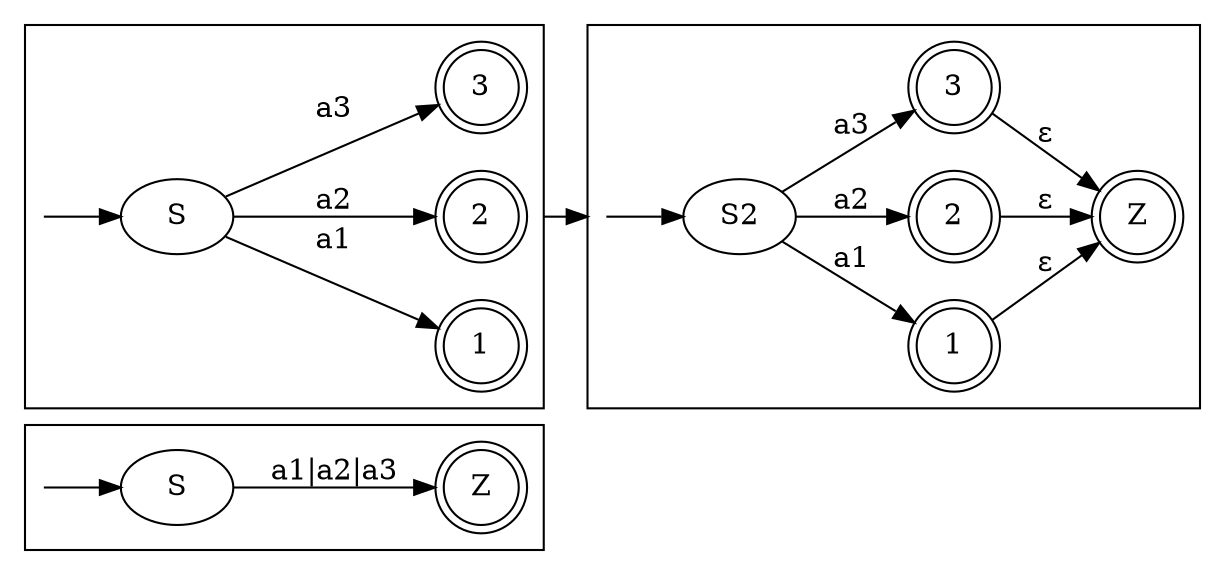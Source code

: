 digraph G {
    rankdir = "LR";
    compound=true;
    node [type=circle];

    subgraph cluster3 {
        S3 [label="S"];
        begin3 [style=invis, fixedsize=true, width=0.01];
        Z3 [label="Z" shape=doublecircle];
        begin3 -> S3;
        S3 -> Z3 [label="a1|a2|a3"];
    }

    subgraph cluster1 {
        cluster1_one [label="1" shape=doublecircle];
        cluster1_two [label="2" shape=doublecircle];
        cluster1_three [label="3" shape=doublecircle];
        begin1 [style=invis, fixedsize=true, width=0.01];
        S1 [label="S"];
        begin1 -> S1;
        S1 -> cluster1_one [label="a1"];
        S1 -> cluster1_two [label="a2"];
        S1 -> cluster1_three [label="a3"];
    }

    subgraph cluster2 {
        cluster2_one [label="1" shape=doublecircle];
        cluster2_two [label="2" shape=doublecircle];
        cluster2_three [label="3" shape=doublecircle];
        begin2 [style=invis, fixedsize=true, width=0.01];
        S2 [label="S2"];
        begin2 -> S2;
        S2 -> cluster2_one [label="a1"];
        S2 -> cluster2_two [label="a2"];
        S2 -> cluster2_three [label="a3"];

        Z [shape=doublecircle];
        cluster2_one -> Z [label="ε"];
        cluster2_two -> Z [label="ε"];
        cluster2_three -> Z [label="ε"];
    }

    cluster1_two -> begin2 [ltail=cluster1 lhead=cluster2];
}